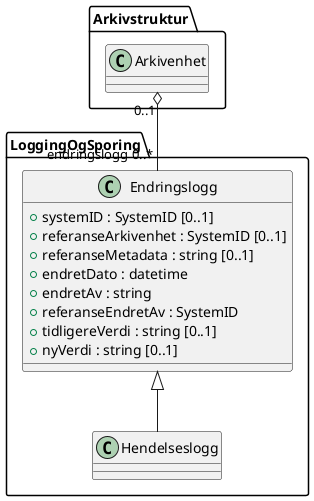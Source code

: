 @startuml
skinparam nodesep 100
class LoggingOgSporing.Endringslogg {
  +systemID : SystemID [0..1]
  +referanseArkivenhet : SystemID [0..1]
  +referanseMetadata : string [0..1]
  +endretDato : datetime
  +endretAv : string
  +referanseEndretAv : SystemID
  +tidligereVerdi : string [0..1]
  +nyVerdi : string [0..1]
}
Arkivstruktur.Arkivenhet "0..1" o-- "endringslogg 0..*" LoggingOgSporing.Endringslogg
LoggingOgSporing.Endringslogg <|-- LoggingOgSporing.Hendelseslogg
@enduml

